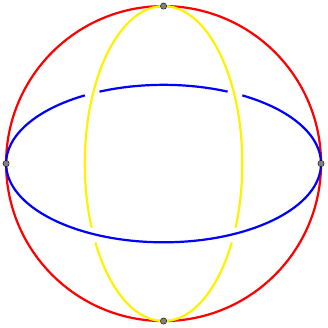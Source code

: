 \documentclass[border=1pt,tikz]{standalone}
\usepackage{pgf,tikz}
\usepackage{mathrsfs}
\usetikzlibrary{arrows}
\pagestyle{empty}
\begin{document}
\begin{tikzpicture}%[line cap=round,line join=round,>=triangle 45,x=1.0cm,y=1.0cm]
  \draw[red,thick] (0,0) circle (2cm);
  \draw[blue,thick] (0:2cm and 1cm) arc (0:60:2cm and 1cm);
  \draw[blue,thick] (66:2cm and 1cm) arc (66:114:2cm and 1cm);
  \draw[blue,thick] (120:2cm and 1cm) arc (120:180:2cm and 1cm);
  \draw[yellow,thick] (0,0) ellipse (1cm and 2cm);
  \draw[white,ultra thick] (204:1cm and 2cm) arc (204:210:1cm and 2cm);
  \draw[white,ultra thick] (330:1cm and 2cm) arc (330:336:1cm and 2cm);
  \draw[blue,thick] (180:2cm and 1cm) arc (180:360:2cm and 1cm);
  \foreach \x in {0,90,180,270}{
    \filldraw (\x:2cm) circle (1pt);
    \filldraw[gray] (\x:2cm) circle (.8pt);
  }
\end{tikzpicture}
\end{document}
